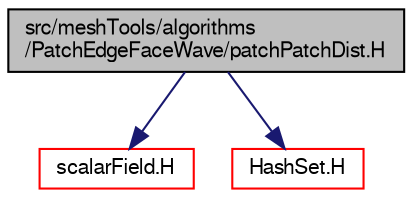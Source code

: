 digraph "src/meshTools/algorithms/PatchEdgeFaceWave/patchPatchDist.H"
{
  bgcolor="transparent";
  edge [fontname="FreeSans",fontsize="10",labelfontname="FreeSans",labelfontsize="10"];
  node [fontname="FreeSans",fontsize="10",shape=record];
  Node1 [label="src/meshTools/algorithms\l/PatchEdgeFaceWave/patchPatchDist.H",height=0.2,width=0.4,color="black", fillcolor="grey75", style="filled" fontcolor="black"];
  Node1 -> Node2 [color="midnightblue",fontsize="10",style="solid",fontname="FreeSans"];
  Node2 [label="scalarField.H",height=0.2,width=0.4,color="red",URL="$a07508.html"];
  Node1 -> Node3 [color="midnightblue",fontsize="10",style="solid",fontname="FreeSans"];
  Node3 [label="HashSet.H",height=0.2,width=0.4,color="red",URL="$a07114.html"];
}
